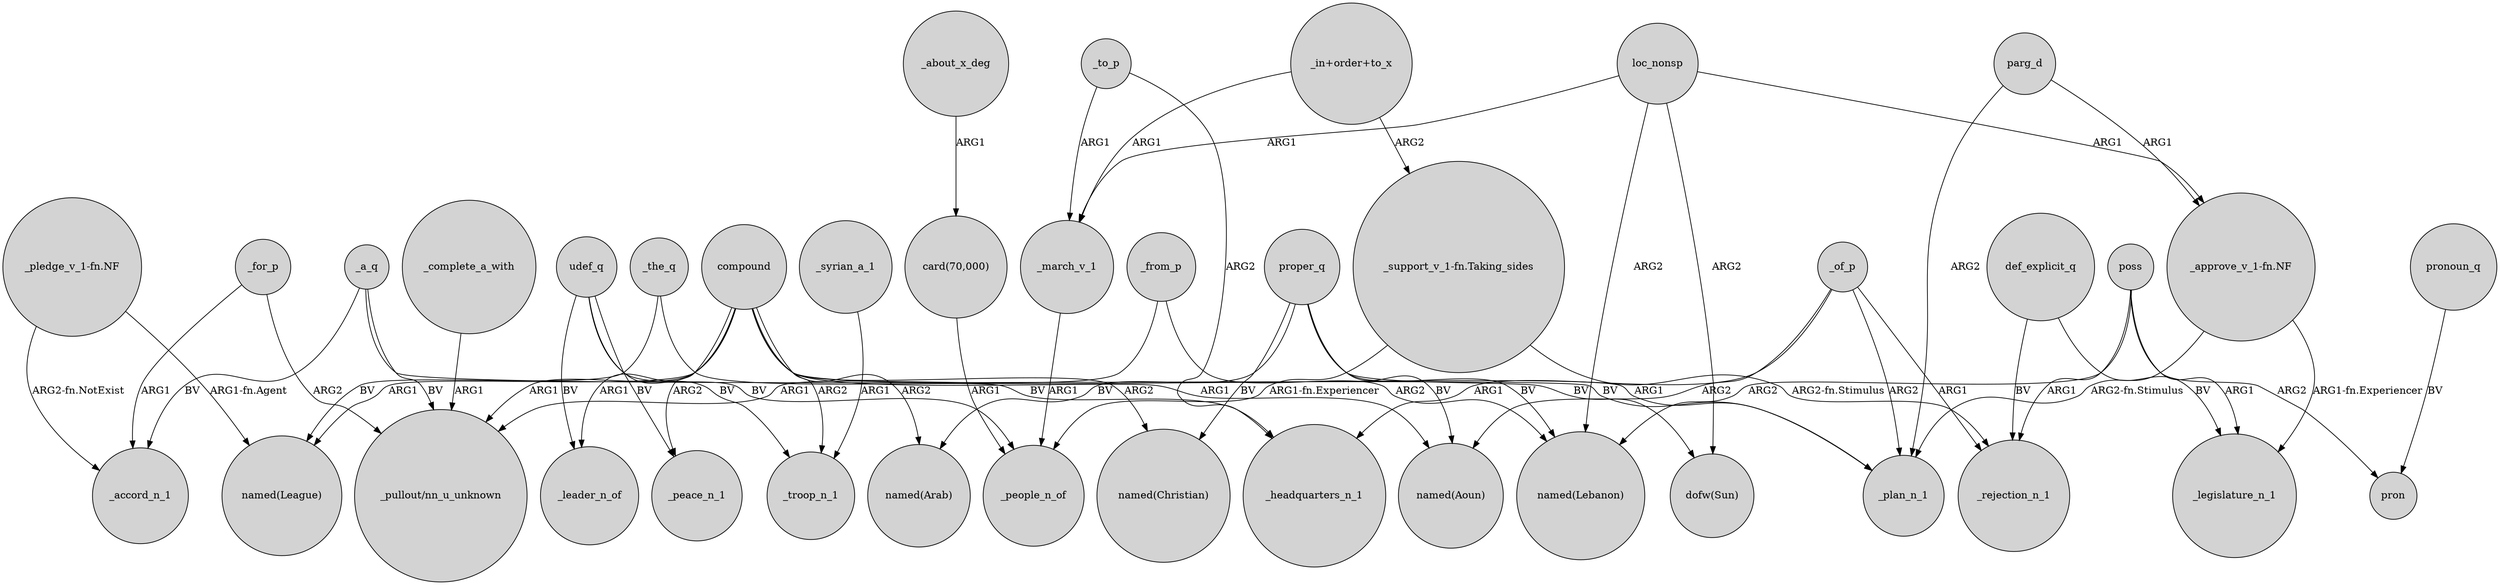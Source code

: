 digraph {
	node [shape=circle style=filled]
	_a_q -> _accord_n_1 [label=BV]
	proper_q -> "named(Lebanon)" [label=BV]
	poss -> pron [label=ARG2]
	udef_q -> _peace_n_1 [label=BV]
	loc_nonsp -> _march_v_1 [label=ARG1]
	"_approve_v_1-fn.NF" -> _legislature_n_1 [label="ARG1-fn.Experiencer"]
	compound -> "named(Aoun)" [label=ARG1]
	_march_v_1 -> _people_n_of [label=ARG1]
	_of_p -> "named(Aoun)" [label=ARG2]
	_of_p -> _headquarters_n_1 [label=ARG1]
	loc_nonsp -> "dofw(Sun)" [label=ARG2]
	compound -> _leader_n_of [label=ARG1]
	_the_q -> _headquarters_n_1 [label=BV]
	compound -> "named(Christian)" [label=ARG2]
	compound -> _plan_n_1 [label=ARG1]
	"_in+order+to_x" -> "_support_v_1-fn.Taking_sides" [label=ARG2]
	parg_d -> _plan_n_1 [label=ARG2]
	"_pledge_v_1-fn.NF" -> "named(League)" [label="ARG1-fn.Agent"]
	_for_p -> "_pullout/nn_u_unknown" [label=ARG2]
	compound -> "named(Arab)" [label=ARG2]
	proper_q -> "dofw(Sun)" [label=BV]
	_syrian_a_1 -> _troop_n_1 [label=ARG1]
	loc_nonsp -> "named(Lebanon)" [label=ARG2]
	_the_q -> "named(League)" [label=BV]
	def_explicit_q -> _rejection_n_1 [label=BV]
	_complete_a_with -> "_pullout/nn_u_unknown" [label=ARG1]
	udef_q -> _people_n_of [label=BV]
	pronoun_q -> pron [label=BV]
	compound -> _peace_n_1 [label=ARG2]
	_for_p -> _accord_n_1 [label=ARG1]
	"_in+order+to_x" -> _march_v_1 [label=ARG1]
	poss -> _rejection_n_1 [label=ARG1]
	_from_p -> "named(Lebanon)" [label=ARG2]
	_to_p -> _march_v_1 [label=ARG1]
	"_support_v_1-fn.Taking_sides" -> _people_n_of [label="ARG1-fn.Experiencer"]
	_a_q -> "_pullout/nn_u_unknown" [label=BV]
	_to_p -> _headquarters_n_1 [label=ARG2]
	def_explicit_q -> _legislature_n_1 [label=BV]
	_of_p -> _rejection_n_1 [label=ARG1]
	proper_q -> "named(Christian)" [label=BV]
	"_pledge_v_1-fn.NF" -> _accord_n_1 [label="ARG2-fn.NotExist"]
	"_support_v_1-fn.Taking_sides" -> _rejection_n_1 [label="ARG2-fn.Stimulus"]
	loc_nonsp -> "_approve_v_1-fn.NF" [label=ARG1]
	udef_q -> _troop_n_1 [label=BV]
	_from_p -> "_pullout/nn_u_unknown" [label=ARG1]
	compound -> "_pullout/nn_u_unknown" [label=ARG1]
	compound -> _troop_n_1 [label=ARG2]
	poss -> _legislature_n_1 [label=ARG1]
	proper_q -> "named(Aoun)" [label=BV]
	"_approve_v_1-fn.NF" -> _plan_n_1 [label="ARG2-fn.Stimulus"]
	compound -> "named(League)" [label=ARG1]
	_of_p -> _plan_n_1 [label=ARG2]
	poss -> "named(Lebanon)" [label=ARG2]
	parg_d -> "_approve_v_1-fn.NF" [label=ARG1]
	proper_q -> "named(Arab)" [label=BV]
	_a_q -> _plan_n_1 [label=BV]
	udef_q -> _leader_n_of [label=BV]
	_about_x_deg -> "card(70,000)" [label=ARG1]
	"card(70,000)" -> _people_n_of [label=ARG1]
}
